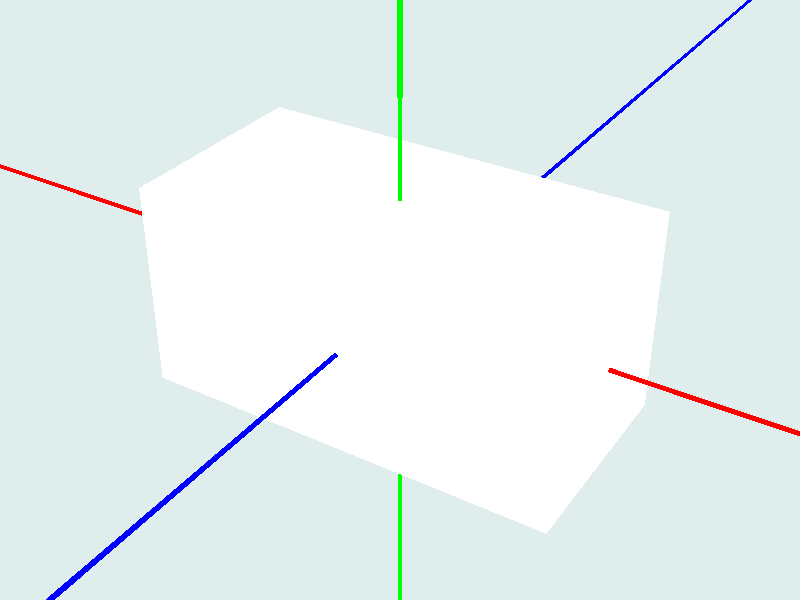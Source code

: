 #include	"colors.inc"
#include	"shapes.inc"
object	{	Cylinder_X	scale	0.02	pigment{color	Red}	}				//	(a)
object	{	Cylinder_Y	scale	0.02	pigment{color	Green}	}		  //	(b)
object	{	Cylinder_Z	scale	0.02	pigment{color	Blue}	}			  //	(c)
background	{	color	LightBlue	}
light_source	{
		<500,	800,	-600>						
		color	White*2
		parallel	point_at	<0,	0,	0>
}
camera{
		location	<5.0,	6.0,	-8.0>		
		look_at	<0.0,	0.0,	0.0>				
		angle	35		
}
object	{
Cube
    scale x*2
		pigment	{	color	White	}
}